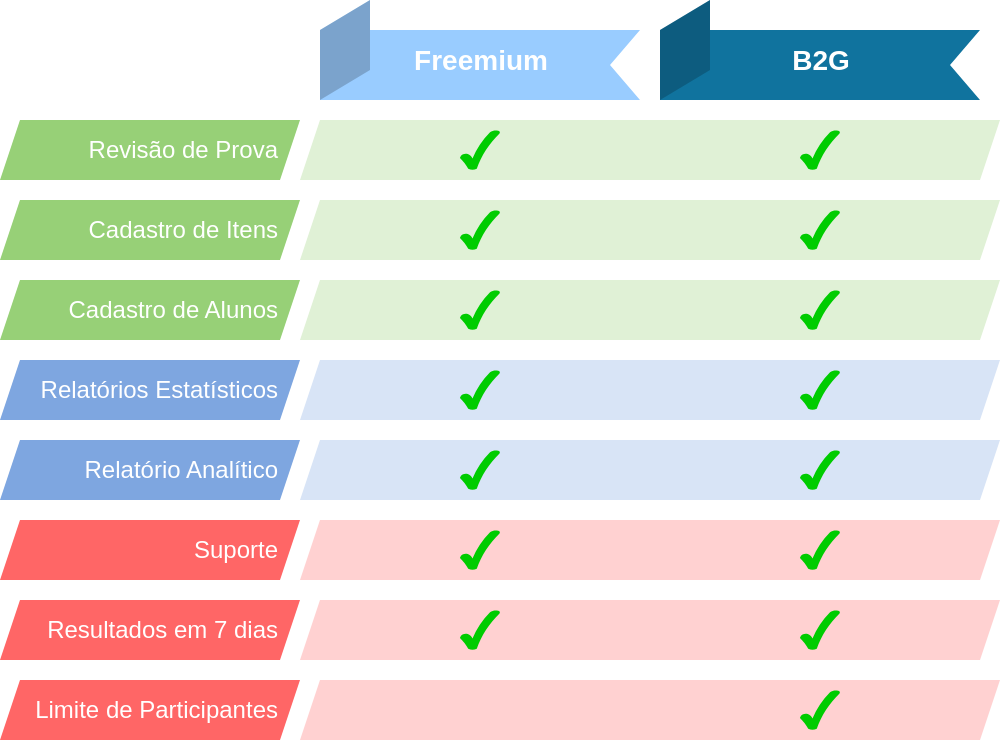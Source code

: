 <mxfile version="10.4.1" type="github"><diagram id="S2iJFQiGVxkR07ErdMLg" name="Page-1"><mxGraphModel dx="1065" dy="742" grid="1" gridSize="10" guides="1" tooltips="1" connect="1" arrows="1" fold="1" page="1" pageScale="1" pageWidth="850" pageHeight="1100" math="0" shadow="0"><root><mxCell id="0"/><mxCell id="1" parent="0"/><mxCell id="pt9C6hK4iVGlIsG7ahsb-40" value="&lt;font style=&quot;font-size: 12px;&quot;&gt;Revisão de Prova&lt;/font&gt;" style="shape=mxgraph.infographic.parallelogram;dx=5;;html=1;fillColor=#97D077;strokeColor=none;shadow=0;fontSize=12;fontColor=#FFFFFF;align=right;spacingLeft=0;fontStyle=0;labelPosition=center;verticalLabelPosition=middle;verticalAlign=middle;spacingRight=10;gradientColor=none;gradientDirection=north;" vertex="1" parent="1"><mxGeometry x="290" y="140" width="150" height="30" as="geometry"/></mxCell><mxCell id="pt9C6hK4iVGlIsG7ahsb-41" value="&lt;font style=&quot;font-size: 12px;&quot;&gt;Cadastro de Itens&lt;/font&gt;" style="shape=mxgraph.infographic.parallelogram;dx=5;;html=1;fillColor=#97D077;strokeColor=none;shadow=0;fontSize=12;fontColor=#FFFFFF;align=right;spacingLeft=0;fontStyle=0;labelPosition=center;verticalLabelPosition=middle;verticalAlign=middle;spacingRight=10;gradientColor=none;gradientDirection=north;" vertex="1" parent="1"><mxGeometry x="290" y="180" width="150" height="30" as="geometry"/></mxCell><mxCell id="pt9C6hK4iVGlIsG7ahsb-42" value="&lt;font style=&quot;font-size: 12px;&quot;&gt;Cadastro de Alunos&lt;/font&gt;" style="shape=mxgraph.infographic.parallelogram;dx=5;;html=1;fillColor=#97D077;strokeColor=none;shadow=0;fontSize=12;fontColor=#FFFFFF;align=right;spacingLeft=0;fontStyle=0;labelPosition=center;verticalLabelPosition=middle;verticalAlign=middle;spacingRight=10;gradientColor=none;gradientDirection=north;" vertex="1" parent="1"><mxGeometry x="290" y="220" width="150" height="30" as="geometry"/></mxCell><mxCell id="pt9C6hK4iVGlIsG7ahsb-43" value="&lt;font style=&quot;font-size: 12px;&quot;&gt;Suporte&lt;/font&gt;" style="shape=mxgraph.infographic.parallelogram;dx=5;;html=1;fillColor=#FF6666;strokeColor=none;shadow=0;fontSize=12;fontColor=#FFFFFF;align=right;spacingLeft=0;fontStyle=0;labelPosition=center;verticalLabelPosition=middle;verticalAlign=middle;spacingRight=10;gradientColor=none;gradientDirection=north;" vertex="1" parent="1"><mxGeometry x="290" y="340" width="150" height="30" as="geometry"/></mxCell><mxCell id="pt9C6hK4iVGlIsG7ahsb-45" value="&lt;font style=&quot;font-size: 12px&quot;&gt;Relatórios Estatísticos&lt;/font&gt;" style="shape=mxgraph.infographic.parallelogram;dx=5;;html=1;fillColor=#7EA6E0;strokeColor=none;shadow=0;fontSize=12;fontColor=#FFFFFF;align=right;spacingLeft=0;fontStyle=0;labelPosition=center;verticalLabelPosition=middle;verticalAlign=middle;spacingRight=10;gradientColor=none;gradientDirection=north;" vertex="1" parent="1"><mxGeometry x="290" y="260" width="150" height="30" as="geometry"/></mxCell><mxCell id="pt9C6hK4iVGlIsG7ahsb-48" value="&lt;font style=&quot;font-size: 12px&quot;&gt;Relatório Analítico&lt;/font&gt;" style="shape=mxgraph.infographic.parallelogram;dx=5;;html=1;fillColor=#7EA6E0;strokeColor=none;shadow=0;fontSize=12;fontColor=#FFFFFF;align=right;spacingLeft=0;fontStyle=0;labelPosition=center;verticalLabelPosition=middle;verticalAlign=middle;spacingRight=10;gradientColor=none;gradientDirection=north;" vertex="1" parent="1"><mxGeometry x="290" y="300" width="150" height="30" as="geometry"/></mxCell><mxCell id="pt9C6hK4iVGlIsG7ahsb-49" value="&lt;span style=&quot;font-size: 12px&quot;&gt;Resultados em 7 dias&lt;/span&gt;" style="shape=mxgraph.infographic.parallelogram;dx=5;;html=1;fillColor=#FF6666;strokeColor=none;shadow=0;fontSize=12;fontColor=#FFFFFF;align=right;spacingLeft=0;fontStyle=0;labelPosition=center;verticalLabelPosition=middle;verticalAlign=middle;spacingRight=10;gradientColor=none;gradientDirection=north;" vertex="1" parent="1"><mxGeometry x="290" y="380" width="150" height="30" as="geometry"/></mxCell><mxCell id="pt9C6hK4iVGlIsG7ahsb-50" value="&lt;span style=&quot;font-size: 12px;&quot;&gt;Limite de Participantes&lt;/span&gt;" style="shape=mxgraph.infographic.parallelogram;dx=5;;html=1;fillColor=#FF6666;strokeColor=none;shadow=0;fontSize=12;fontColor=#FFFFFF;align=right;spacingLeft=0;fontStyle=0;labelPosition=center;verticalLabelPosition=middle;verticalAlign=middle;spacingRight=10;gradientColor=none;gradientDirection=north;" vertex="1" parent="1"><mxGeometry x="290" y="420" width="150" height="30" as="geometry"/></mxCell><mxCell id="pt9C6hK4iVGlIsG7ahsb-54" value="" style="shape=mxgraph.infographic.parallelogram;dx=5;;html=1;fillColor=#97D077;strokeColor=none;shadow=0;fontSize=12;fontColor=#FFFFFF;align=right;spacingLeft=0;fontStyle=0;labelPosition=center;verticalLabelPosition=middle;verticalAlign=middle;spacingRight=10;gradientColor=none;gradientDirection=north;opacity=30;" vertex="1" parent="1"><mxGeometry x="440" y="140" width="350" height="30" as="geometry"/></mxCell><mxCell id="pt9C6hK4iVGlIsG7ahsb-56" value="" style="shape=mxgraph.infographic.parallelogram;dx=5;;html=1;fillColor=#97D077;strokeColor=none;shadow=0;fontSize=12;fontColor=#FFFFFF;align=right;spacingLeft=0;fontStyle=0;labelPosition=center;verticalLabelPosition=middle;verticalAlign=middle;spacingRight=10;gradientColor=none;gradientDirection=north;opacity=30;" vertex="1" parent="1"><mxGeometry x="440" y="180" width="350" height="30" as="geometry"/></mxCell><mxCell id="pt9C6hK4iVGlIsG7ahsb-58" value="" style="shape=mxgraph.infographic.parallelogram;dx=5;;html=1;fillColor=#97D077;strokeColor=none;shadow=0;fontSize=12;fontColor=#FFFFFF;align=right;spacingLeft=0;fontStyle=0;labelPosition=center;verticalLabelPosition=middle;verticalAlign=middle;spacingRight=10;gradientColor=none;gradientDirection=north;opacity=30;" vertex="1" parent="1"><mxGeometry x="440" y="220" width="350" height="30" as="geometry"/></mxCell><mxCell id="pt9C6hK4iVGlIsG7ahsb-60" value="" style="shape=mxgraph.infographic.parallelogram;dx=5;;html=1;fillColor=#7EA6E0;strokeColor=none;shadow=0;fontSize=12;fontColor=#FFFFFF;align=right;spacingLeft=0;fontStyle=0;labelPosition=center;verticalLabelPosition=middle;verticalAlign=middle;spacingRight=10;gradientColor=none;gradientDirection=north;opacity=30;" vertex="1" parent="1"><mxGeometry x="440" y="260" width="350" height="30" as="geometry"/></mxCell><mxCell id="pt9C6hK4iVGlIsG7ahsb-62" value="" style="shape=mxgraph.infographic.parallelogram;dx=5;;html=1;fillColor=#FF6666;strokeColor=none;shadow=0;fontSize=12;fontColor=#FFFFFF;align=right;spacingLeft=0;fontStyle=0;labelPosition=center;verticalLabelPosition=middle;verticalAlign=middle;spacingRight=10;gradientColor=none;gradientDirection=north;opacity=30;" vertex="1" parent="1"><mxGeometry x="440" y="420" width="350" height="30" as="geometry"/></mxCell><mxCell id="pt9C6hK4iVGlIsG7ahsb-64" value="" style="shape=mxgraph.infographic.parallelogram;dx=5;;html=1;fillColor=#FF6666;strokeColor=none;shadow=0;fontSize=12;fontColor=#FFFFFF;align=right;spacingLeft=0;fontStyle=0;labelPosition=center;verticalLabelPosition=middle;verticalAlign=middle;spacingRight=10;gradientColor=none;gradientDirection=north;opacity=30;" vertex="1" parent="1"><mxGeometry x="440" y="380" width="350" height="30" as="geometry"/></mxCell><mxCell id="pt9C6hK4iVGlIsG7ahsb-65" value="" style="shape=mxgraph.infographic.parallelogram;dx=5;;html=1;fillColor=#FF6666;strokeColor=none;shadow=0;fontSize=12;fontColor=#FFFFFF;align=right;spacingLeft=0;fontStyle=0;labelPosition=center;verticalLabelPosition=middle;verticalAlign=middle;spacingRight=10;gradientColor=none;gradientDirection=north;opacity=30;" vertex="1" parent="1"><mxGeometry x="440" y="340" width="350" height="30" as="geometry"/></mxCell><mxCell id="pt9C6hK4iVGlIsG7ahsb-68" value="" style="shape=mxgraph.infographic.parallelogram;dx=5;;html=1;fillColor=#7EA6E0;strokeColor=none;shadow=0;fontSize=12;fontColor=#FFFFFF;align=right;spacingLeft=0;fontStyle=0;labelPosition=center;verticalLabelPosition=middle;verticalAlign=middle;spacingRight=10;gradientColor=none;gradientDirection=north;opacity=30;" vertex="1" parent="1"><mxGeometry x="440" y="300" width="350" height="30" as="geometry"/></mxCell><mxCell id="pt9C6hK4iVGlIsG7ahsb-69" value="Freemium" style="html=1;shape=mxgraph.infographic.ribbonFrontFolded;dx=25;dy=15;notch=15;fillColor=#99CCFF;strokeColor=none;align=center;verticalAlign=middle;fontColor=#ffffff;fontSize=14;fontStyle=1;spacingTop=10;" vertex="1" parent="1"><mxGeometry x="450" y="80" width="160" height="50" as="geometry"/></mxCell><mxCell id="pt9C6hK4iVGlIsG7ahsb-70" value="B2G" style="html=1;shape=mxgraph.infographic.ribbonFrontFolded;dx=25;dy=15;notch=15;fillColor=#10739E;strokeColor=none;align=center;verticalAlign=middle;fontColor=#ffffff;fontSize=14;fontStyle=1;spacingTop=10;" vertex="1" parent="1"><mxGeometry x="620" y="80" width="160" height="50" as="geometry"/></mxCell><mxCell id="pt9C6hK4iVGlIsG7ahsb-73" value="" style="verticalLabelPosition=bottom;verticalAlign=top;html=1;shape=mxgraph.basic.tick;fillColor=#00CC00;gradientColor=none;fontSize=15;align=right;strokeColor=none;" vertex="1" parent="1"><mxGeometry x="520" y="145" width="20" height="20" as="geometry"/></mxCell><mxCell id="pt9C6hK4iVGlIsG7ahsb-74" value="" style="verticalLabelPosition=bottom;verticalAlign=top;html=1;shape=mxgraph.basic.tick;fillColor=#00CC00;gradientColor=none;fontSize=15;align=right;strokeColor=none;" vertex="1" parent="1"><mxGeometry x="520" y="185" width="20" height="20" as="geometry"/></mxCell><mxCell id="pt9C6hK4iVGlIsG7ahsb-75" value="" style="verticalLabelPosition=bottom;verticalAlign=top;html=1;shape=mxgraph.basic.tick;fillColor=#00CC00;gradientColor=none;fontSize=15;align=right;strokeColor=none;" vertex="1" parent="1"><mxGeometry x="520" y="225" width="20" height="20" as="geometry"/></mxCell><mxCell id="pt9C6hK4iVGlIsG7ahsb-76" value="" style="verticalLabelPosition=bottom;verticalAlign=top;html=1;shape=mxgraph.basic.tick;fillColor=#00CC00;gradientColor=none;fontSize=15;align=right;strokeColor=none;" vertex="1" parent="1"><mxGeometry x="520" y="265" width="20" height="20" as="geometry"/></mxCell><mxCell id="pt9C6hK4iVGlIsG7ahsb-77" value="" style="verticalLabelPosition=bottom;verticalAlign=top;html=1;shape=mxgraph.basic.tick;fillColor=#00CC00;gradientColor=none;fontSize=15;align=right;strokeColor=none;" vertex="1" parent="1"><mxGeometry x="520" y="305" width="20" height="20" as="geometry"/></mxCell><mxCell id="pt9C6hK4iVGlIsG7ahsb-78" value="" style="verticalLabelPosition=bottom;verticalAlign=top;html=1;shape=mxgraph.basic.tick;fillColor=#00CC00;gradientColor=none;fontSize=15;align=right;strokeColor=none;" vertex="1" parent="1"><mxGeometry x="520" y="345" width="20" height="20" as="geometry"/></mxCell><mxCell id="pt9C6hK4iVGlIsG7ahsb-79" value="" style="verticalLabelPosition=bottom;verticalAlign=top;html=1;shape=mxgraph.basic.tick;fillColor=#00CC00;gradientColor=none;fontSize=15;align=right;strokeColor=none;" vertex="1" parent="1"><mxGeometry x="520" y="385" width="20" height="20" as="geometry"/></mxCell><mxCell id="pt9C6hK4iVGlIsG7ahsb-81" value="" style="verticalLabelPosition=bottom;verticalAlign=top;html=1;shape=mxgraph.basic.tick;fillColor=#00CC00;gradientColor=none;fontSize=15;align=right;strokeColor=none;" vertex="1" parent="1"><mxGeometry x="690" y="145" width="20" height="20" as="geometry"/></mxCell><mxCell id="pt9C6hK4iVGlIsG7ahsb-82" value="" style="verticalLabelPosition=bottom;verticalAlign=top;html=1;shape=mxgraph.basic.tick;fillColor=#00CC00;gradientColor=none;fontSize=15;align=right;strokeColor=none;" vertex="1" parent="1"><mxGeometry x="690" y="185" width="20" height="20" as="geometry"/></mxCell><mxCell id="pt9C6hK4iVGlIsG7ahsb-83" value="" style="verticalLabelPosition=bottom;verticalAlign=top;html=1;shape=mxgraph.basic.tick;fillColor=#00CC00;gradientColor=none;fontSize=15;align=right;strokeColor=none;" vertex="1" parent="1"><mxGeometry x="690" y="225" width="20" height="20" as="geometry"/></mxCell><mxCell id="pt9C6hK4iVGlIsG7ahsb-84" value="" style="verticalLabelPosition=bottom;verticalAlign=top;html=1;shape=mxgraph.basic.tick;fillColor=#00CC00;gradientColor=none;fontSize=15;align=right;strokeColor=none;" vertex="1" parent="1"><mxGeometry x="690" y="265" width="20" height="20" as="geometry"/></mxCell><mxCell id="pt9C6hK4iVGlIsG7ahsb-85" value="" style="verticalLabelPosition=bottom;verticalAlign=top;html=1;shape=mxgraph.basic.tick;fillColor=#00CC00;gradientColor=none;fontSize=15;align=right;strokeColor=none;" vertex="1" parent="1"><mxGeometry x="690" y="305" width="20" height="20" as="geometry"/></mxCell><mxCell id="pt9C6hK4iVGlIsG7ahsb-86" value="" style="verticalLabelPosition=bottom;verticalAlign=top;html=1;shape=mxgraph.basic.tick;fillColor=#00CC00;gradientColor=none;fontSize=15;align=right;strokeColor=none;" vertex="1" parent="1"><mxGeometry x="690" y="345" width="20" height="20" as="geometry"/></mxCell><mxCell id="pt9C6hK4iVGlIsG7ahsb-87" value="" style="verticalLabelPosition=bottom;verticalAlign=top;html=1;shape=mxgraph.basic.tick;fillColor=#00CC00;gradientColor=none;fontSize=15;align=right;strokeColor=none;" vertex="1" parent="1"><mxGeometry x="690" y="385" width="20" height="20" as="geometry"/></mxCell><mxCell id="pt9C6hK4iVGlIsG7ahsb-88" value="" style="verticalLabelPosition=bottom;verticalAlign=top;html=1;shape=mxgraph.basic.tick;fillColor=#00CC00;gradientColor=none;fontSize=15;align=right;strokeColor=none;" vertex="1" parent="1"><mxGeometry x="690" y="425" width="20" height="20" as="geometry"/></mxCell></root></mxGraphModel></diagram></mxfile>